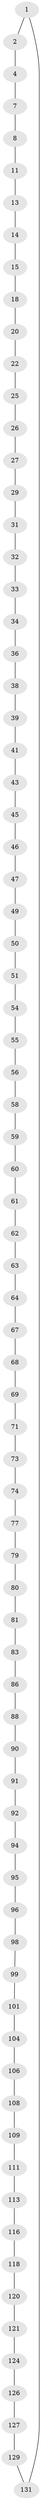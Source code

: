 // original degree distribution, {2: 1.0}
// Generated by graph-tools (version 1.1) at 2025/20/03/04/25 18:20:01]
// undirected, 78 vertices, 78 edges
graph export_dot {
graph [start="1"]
  node [color=gray90,style=filled];
  1;
  2 [super="+3"];
  4 [super="+5"];
  7;
  8 [super="+9"];
  11 [super="+12"];
  13;
  14;
  15 [super="+16"];
  18 [super="+19"];
  20 [super="+21"];
  22 [super="+23"];
  25;
  26;
  27 [super="+28"];
  29 [super="+30"];
  31;
  32;
  33;
  34 [super="+35"];
  36 [super="+37"];
  38;
  39 [super="+40"];
  41 [super="+42"];
  43 [super="+44"];
  45;
  46;
  47 [super="+48"];
  49;
  50;
  51 [super="+52"];
  54;
  55;
  56 [super="+57"];
  58;
  59;
  60;
  61;
  62;
  63;
  64 [super="+65"];
  67;
  68;
  69 [super="+70"];
  71 [super="+72"];
  73;
  74 [super="+75"];
  77 [super="+78"];
  79;
  80;
  81 [super="+82"];
  83 [super="+84"];
  86 [super="+87"];
  88 [super="+89"];
  90;
  91;
  92 [super="+93"];
  94;
  95;
  96 [super="+97"];
  98;
  99 [super="+100"];
  101 [super="+102"];
  104 [super="+105"];
  106 [super="+107"];
  108;
  109 [super="+110"];
  111 [super="+112"];
  113 [super="+114"];
  116 [super="+117"];
  118 [super="+119"];
  120;
  121 [super="+122"];
  124 [super="+125"];
  126;
  127 [super="+128"];
  129 [super="+130"];
  131;
  1 -- 2;
  1 -- 131;
  2 -- 4;
  4 -- 7;
  7 -- 8;
  8 -- 11;
  11 -- 13;
  13 -- 14;
  14 -- 15;
  15 -- 18;
  18 -- 20;
  20 -- 22;
  22 -- 25;
  25 -- 26;
  26 -- 27;
  27 -- 29;
  29 -- 31;
  31 -- 32;
  32 -- 33;
  33 -- 34;
  34 -- 36;
  36 -- 38;
  38 -- 39;
  39 -- 41;
  41 -- 43;
  43 -- 45;
  45 -- 46;
  46 -- 47;
  47 -- 49;
  49 -- 50;
  50 -- 51;
  51 -- 54;
  54 -- 55;
  55 -- 56;
  56 -- 58;
  58 -- 59;
  59 -- 60;
  60 -- 61;
  61 -- 62;
  62 -- 63;
  63 -- 64;
  64 -- 67;
  67 -- 68;
  68 -- 69;
  69 -- 71;
  71 -- 73;
  73 -- 74;
  74 -- 77;
  77 -- 79;
  79 -- 80;
  80 -- 81;
  81 -- 83;
  83 -- 86;
  86 -- 88;
  88 -- 90;
  90 -- 91;
  91 -- 92;
  92 -- 94;
  94 -- 95;
  95 -- 96;
  96 -- 98;
  98 -- 99;
  99 -- 101;
  101 -- 104;
  104 -- 106;
  106 -- 108;
  108 -- 109;
  109 -- 111;
  111 -- 113;
  113 -- 116;
  116 -- 118;
  118 -- 120;
  120 -- 121;
  121 -- 124;
  124 -- 126;
  126 -- 127;
  127 -- 129;
  129 -- 131;
}
